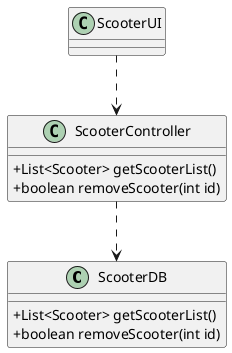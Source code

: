 @startuml
skinparam classAttributeIconSize 0

class ScooterDB {
  +List<Scooter> getScooterList()
  +boolean removeScooter(int id)
}

class ScooterController {
    +List<Scooter> getScooterList()
    +boolean removeScooter(int id)
}

class ScooterUI {
}


ScooterUI ..> ScooterController 

ScooterController ..> ScooterDB
@enduml

